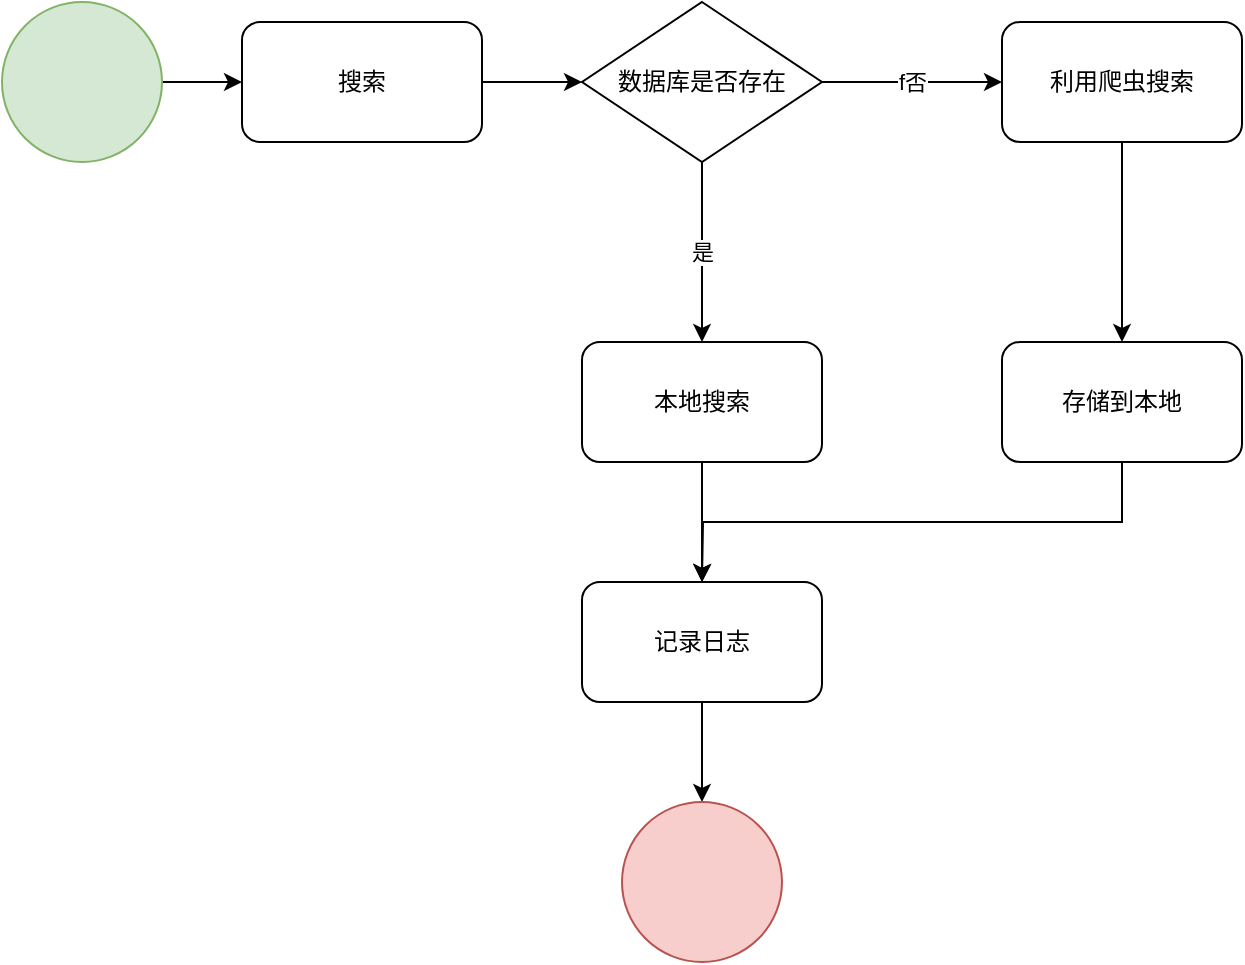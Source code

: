 <mxfile version="20.0.4" type="github">
  <diagram id="JCl5eZCCEW6x7IEp9Bsm" name="Page-1">
    <mxGraphModel dx="1043" dy="716" grid="1" gridSize="10" guides="1" tooltips="1" connect="1" arrows="1" fold="1" page="1" pageScale="1" pageWidth="827" pageHeight="1169" math="0" shadow="0">
      <root>
        <mxCell id="0" />
        <mxCell id="1" parent="0" />
        <mxCell id="xFFywQFFWzlZjc-uIubM-9" value="" style="edgeStyle=orthogonalEdgeStyle;rounded=0;orthogonalLoop=1;jettySize=auto;html=1;" edge="1" parent="1" source="xFFywQFFWzlZjc-uIubM-1" target="xFFywQFFWzlZjc-uIubM-3">
          <mxGeometry relative="1" as="geometry" />
        </mxCell>
        <mxCell id="xFFywQFFWzlZjc-uIubM-1" value="搜索" style="rounded=1;whiteSpace=wrap;html=1;" vertex="1" parent="1">
          <mxGeometry x="140" y="220" width="120" height="60" as="geometry" />
        </mxCell>
        <mxCell id="xFFywQFFWzlZjc-uIubM-10" value="是" style="edgeStyle=orthogonalEdgeStyle;rounded=0;orthogonalLoop=1;jettySize=auto;html=1;" edge="1" parent="1" source="xFFywQFFWzlZjc-uIubM-3" target="xFFywQFFWzlZjc-uIubM-4">
          <mxGeometry relative="1" as="geometry" />
        </mxCell>
        <mxCell id="xFFywQFFWzlZjc-uIubM-11" value="f否" style="edgeStyle=orthogonalEdgeStyle;rounded=0;orthogonalLoop=1;jettySize=auto;html=1;exitX=1;exitY=0.5;exitDx=0;exitDy=0;" edge="1" parent="1" source="xFFywQFFWzlZjc-uIubM-3" target="xFFywQFFWzlZjc-uIubM-5">
          <mxGeometry relative="1" as="geometry">
            <mxPoint x="480" y="250" as="sourcePoint" />
          </mxGeometry>
        </mxCell>
        <mxCell id="xFFywQFFWzlZjc-uIubM-3" value="数据库是否存在" style="rhombus;whiteSpace=wrap;html=1;" vertex="1" parent="1">
          <mxGeometry x="310" y="210" width="120" height="80" as="geometry" />
        </mxCell>
        <mxCell id="xFFywQFFWzlZjc-uIubM-12" value="" style="edgeStyle=orthogonalEdgeStyle;rounded=0;orthogonalLoop=1;jettySize=auto;html=1;" edge="1" parent="1" source="xFFywQFFWzlZjc-uIubM-4" target="xFFywQFFWzlZjc-uIubM-6">
          <mxGeometry relative="1" as="geometry" />
        </mxCell>
        <mxCell id="xFFywQFFWzlZjc-uIubM-4" value="本地搜索" style="rounded=1;whiteSpace=wrap;html=1;" vertex="1" parent="1">
          <mxGeometry x="310" y="380" width="120" height="60" as="geometry" />
        </mxCell>
        <mxCell id="xFFywQFFWzlZjc-uIubM-15" style="edgeStyle=orthogonalEdgeStyle;rounded=0;orthogonalLoop=1;jettySize=auto;html=1;exitX=0.5;exitY=1;exitDx=0;exitDy=0;entryX=0.5;entryY=0;entryDx=0;entryDy=0;" edge="1" parent="1" source="xFFywQFFWzlZjc-uIubM-5" target="xFFywQFFWzlZjc-uIubM-13">
          <mxGeometry relative="1" as="geometry" />
        </mxCell>
        <mxCell id="xFFywQFFWzlZjc-uIubM-5" value="利用爬虫搜索" style="rounded=1;whiteSpace=wrap;html=1;" vertex="1" parent="1">
          <mxGeometry x="520" y="220" width="120" height="60" as="geometry" />
        </mxCell>
        <mxCell id="xFFywQFFWzlZjc-uIubM-17" value="" style="edgeStyle=orthogonalEdgeStyle;rounded=0;orthogonalLoop=1;jettySize=auto;html=1;" edge="1" parent="1" source="xFFywQFFWzlZjc-uIubM-6" target="xFFywQFFWzlZjc-uIubM-16">
          <mxGeometry relative="1" as="geometry" />
        </mxCell>
        <mxCell id="xFFywQFFWzlZjc-uIubM-6" value="记录日志" style="rounded=1;whiteSpace=wrap;html=1;" vertex="1" parent="1">
          <mxGeometry x="310" y="500" width="120" height="60" as="geometry" />
        </mxCell>
        <mxCell id="xFFywQFFWzlZjc-uIubM-8" value="" style="edgeStyle=orthogonalEdgeStyle;rounded=0;orthogonalLoop=1;jettySize=auto;html=1;" edge="1" parent="1" source="xFFywQFFWzlZjc-uIubM-7" target="xFFywQFFWzlZjc-uIubM-1">
          <mxGeometry relative="1" as="geometry" />
        </mxCell>
        <mxCell id="xFFywQFFWzlZjc-uIubM-7" value="" style="ellipse;whiteSpace=wrap;html=1;aspect=fixed;fillColor=#d5e8d4;strokeColor=#82b366;" vertex="1" parent="1">
          <mxGeometry x="20" y="210" width="80" height="80" as="geometry" />
        </mxCell>
        <mxCell id="xFFywQFFWzlZjc-uIubM-14" style="edgeStyle=orthogonalEdgeStyle;rounded=0;orthogonalLoop=1;jettySize=auto;html=1;exitX=0.5;exitY=1;exitDx=0;exitDy=0;" edge="1" parent="1" source="xFFywQFFWzlZjc-uIubM-13">
          <mxGeometry relative="1" as="geometry">
            <mxPoint x="370" y="500" as="targetPoint" />
          </mxGeometry>
        </mxCell>
        <mxCell id="xFFywQFFWzlZjc-uIubM-13" value="存储到本地" style="rounded=1;whiteSpace=wrap;html=1;" vertex="1" parent="1">
          <mxGeometry x="520" y="380" width="120" height="60" as="geometry" />
        </mxCell>
        <mxCell id="xFFywQFFWzlZjc-uIubM-16" value="" style="ellipse;whiteSpace=wrap;html=1;aspect=fixed;fillColor=#f8cecc;strokeColor=#b85450;" vertex="1" parent="1">
          <mxGeometry x="330" y="610" width="80" height="80" as="geometry" />
        </mxCell>
      </root>
    </mxGraphModel>
  </diagram>
</mxfile>
